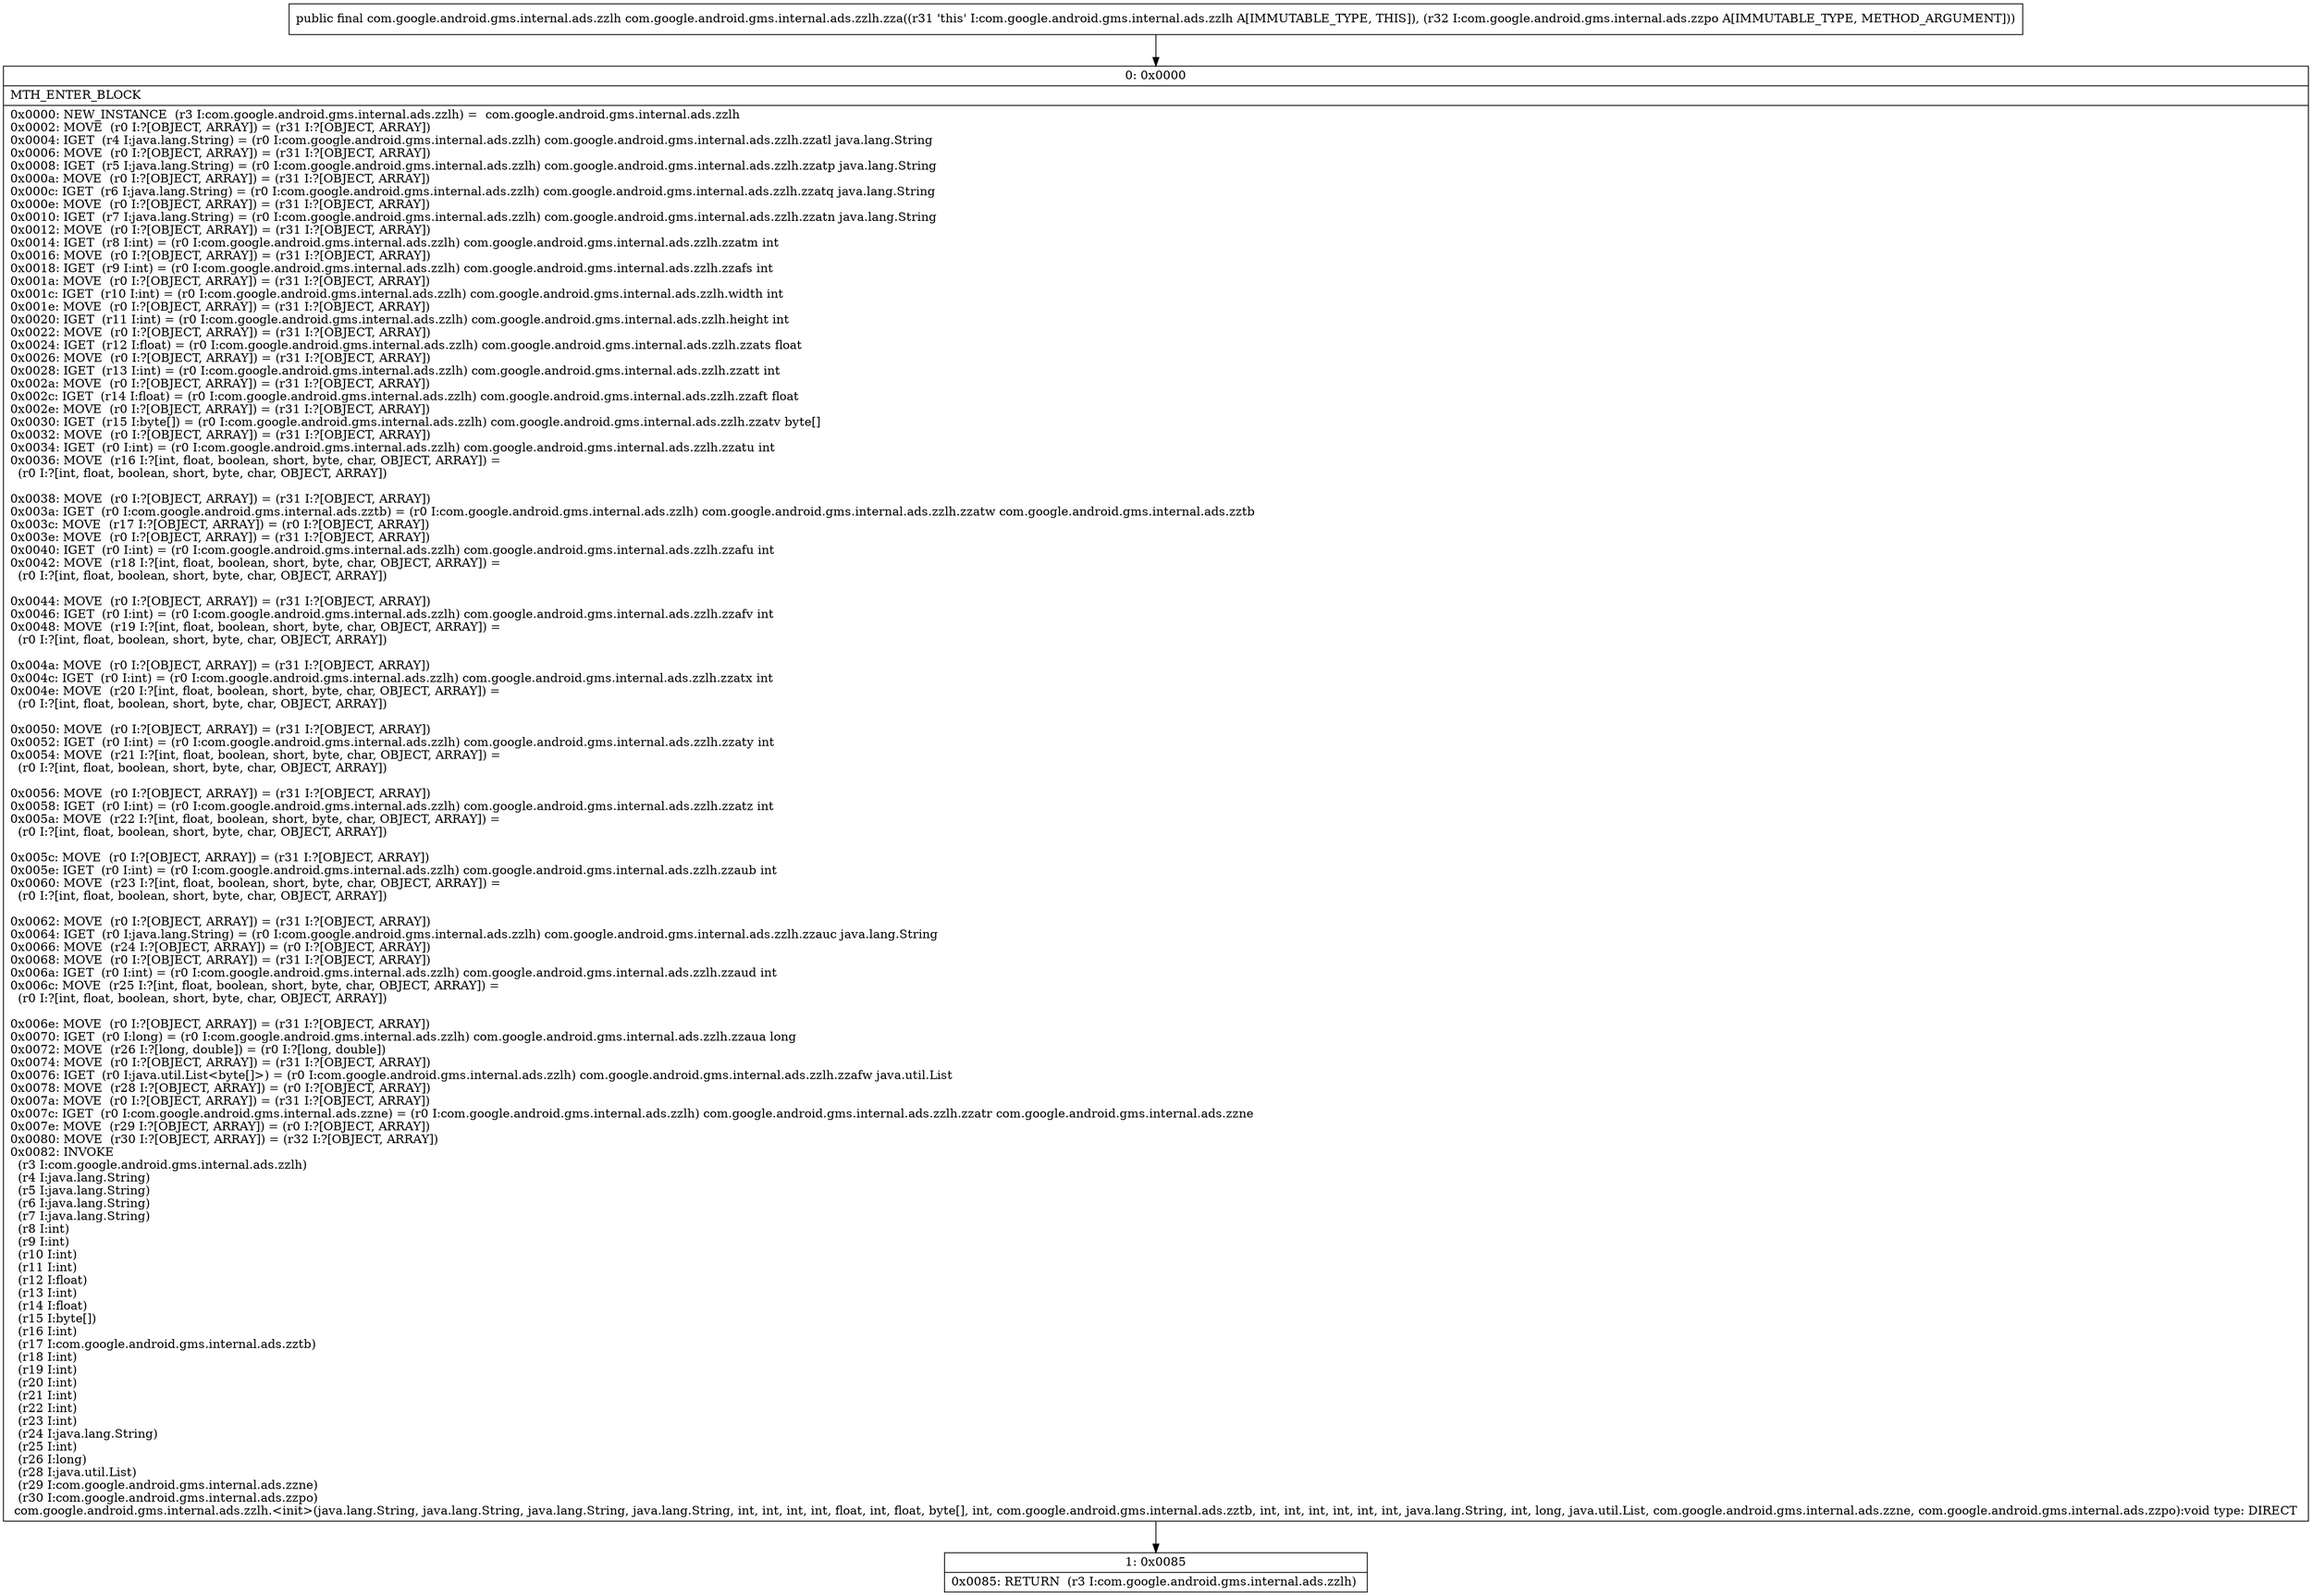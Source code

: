 digraph "CFG forcom.google.android.gms.internal.ads.zzlh.zza(Lcom\/google\/android\/gms\/internal\/ads\/zzpo;)Lcom\/google\/android\/gms\/internal\/ads\/zzlh;" {
Node_0 [shape=record,label="{0\:\ 0x0000|MTH_ENTER_BLOCK\l|0x0000: NEW_INSTANCE  (r3 I:com.google.android.gms.internal.ads.zzlh) =  com.google.android.gms.internal.ads.zzlh \l0x0002: MOVE  (r0 I:?[OBJECT, ARRAY]) = (r31 I:?[OBJECT, ARRAY]) \l0x0004: IGET  (r4 I:java.lang.String) = (r0 I:com.google.android.gms.internal.ads.zzlh) com.google.android.gms.internal.ads.zzlh.zzatl java.lang.String \l0x0006: MOVE  (r0 I:?[OBJECT, ARRAY]) = (r31 I:?[OBJECT, ARRAY]) \l0x0008: IGET  (r5 I:java.lang.String) = (r0 I:com.google.android.gms.internal.ads.zzlh) com.google.android.gms.internal.ads.zzlh.zzatp java.lang.String \l0x000a: MOVE  (r0 I:?[OBJECT, ARRAY]) = (r31 I:?[OBJECT, ARRAY]) \l0x000c: IGET  (r6 I:java.lang.String) = (r0 I:com.google.android.gms.internal.ads.zzlh) com.google.android.gms.internal.ads.zzlh.zzatq java.lang.String \l0x000e: MOVE  (r0 I:?[OBJECT, ARRAY]) = (r31 I:?[OBJECT, ARRAY]) \l0x0010: IGET  (r7 I:java.lang.String) = (r0 I:com.google.android.gms.internal.ads.zzlh) com.google.android.gms.internal.ads.zzlh.zzatn java.lang.String \l0x0012: MOVE  (r0 I:?[OBJECT, ARRAY]) = (r31 I:?[OBJECT, ARRAY]) \l0x0014: IGET  (r8 I:int) = (r0 I:com.google.android.gms.internal.ads.zzlh) com.google.android.gms.internal.ads.zzlh.zzatm int \l0x0016: MOVE  (r0 I:?[OBJECT, ARRAY]) = (r31 I:?[OBJECT, ARRAY]) \l0x0018: IGET  (r9 I:int) = (r0 I:com.google.android.gms.internal.ads.zzlh) com.google.android.gms.internal.ads.zzlh.zzafs int \l0x001a: MOVE  (r0 I:?[OBJECT, ARRAY]) = (r31 I:?[OBJECT, ARRAY]) \l0x001c: IGET  (r10 I:int) = (r0 I:com.google.android.gms.internal.ads.zzlh) com.google.android.gms.internal.ads.zzlh.width int \l0x001e: MOVE  (r0 I:?[OBJECT, ARRAY]) = (r31 I:?[OBJECT, ARRAY]) \l0x0020: IGET  (r11 I:int) = (r0 I:com.google.android.gms.internal.ads.zzlh) com.google.android.gms.internal.ads.zzlh.height int \l0x0022: MOVE  (r0 I:?[OBJECT, ARRAY]) = (r31 I:?[OBJECT, ARRAY]) \l0x0024: IGET  (r12 I:float) = (r0 I:com.google.android.gms.internal.ads.zzlh) com.google.android.gms.internal.ads.zzlh.zzats float \l0x0026: MOVE  (r0 I:?[OBJECT, ARRAY]) = (r31 I:?[OBJECT, ARRAY]) \l0x0028: IGET  (r13 I:int) = (r0 I:com.google.android.gms.internal.ads.zzlh) com.google.android.gms.internal.ads.zzlh.zzatt int \l0x002a: MOVE  (r0 I:?[OBJECT, ARRAY]) = (r31 I:?[OBJECT, ARRAY]) \l0x002c: IGET  (r14 I:float) = (r0 I:com.google.android.gms.internal.ads.zzlh) com.google.android.gms.internal.ads.zzlh.zzaft float \l0x002e: MOVE  (r0 I:?[OBJECT, ARRAY]) = (r31 I:?[OBJECT, ARRAY]) \l0x0030: IGET  (r15 I:byte[]) = (r0 I:com.google.android.gms.internal.ads.zzlh) com.google.android.gms.internal.ads.zzlh.zzatv byte[] \l0x0032: MOVE  (r0 I:?[OBJECT, ARRAY]) = (r31 I:?[OBJECT, ARRAY]) \l0x0034: IGET  (r0 I:int) = (r0 I:com.google.android.gms.internal.ads.zzlh) com.google.android.gms.internal.ads.zzlh.zzatu int \l0x0036: MOVE  (r16 I:?[int, float, boolean, short, byte, char, OBJECT, ARRAY]) = \l  (r0 I:?[int, float, boolean, short, byte, char, OBJECT, ARRAY])\l \l0x0038: MOVE  (r0 I:?[OBJECT, ARRAY]) = (r31 I:?[OBJECT, ARRAY]) \l0x003a: IGET  (r0 I:com.google.android.gms.internal.ads.zztb) = (r0 I:com.google.android.gms.internal.ads.zzlh) com.google.android.gms.internal.ads.zzlh.zzatw com.google.android.gms.internal.ads.zztb \l0x003c: MOVE  (r17 I:?[OBJECT, ARRAY]) = (r0 I:?[OBJECT, ARRAY]) \l0x003e: MOVE  (r0 I:?[OBJECT, ARRAY]) = (r31 I:?[OBJECT, ARRAY]) \l0x0040: IGET  (r0 I:int) = (r0 I:com.google.android.gms.internal.ads.zzlh) com.google.android.gms.internal.ads.zzlh.zzafu int \l0x0042: MOVE  (r18 I:?[int, float, boolean, short, byte, char, OBJECT, ARRAY]) = \l  (r0 I:?[int, float, boolean, short, byte, char, OBJECT, ARRAY])\l \l0x0044: MOVE  (r0 I:?[OBJECT, ARRAY]) = (r31 I:?[OBJECT, ARRAY]) \l0x0046: IGET  (r0 I:int) = (r0 I:com.google.android.gms.internal.ads.zzlh) com.google.android.gms.internal.ads.zzlh.zzafv int \l0x0048: MOVE  (r19 I:?[int, float, boolean, short, byte, char, OBJECT, ARRAY]) = \l  (r0 I:?[int, float, boolean, short, byte, char, OBJECT, ARRAY])\l \l0x004a: MOVE  (r0 I:?[OBJECT, ARRAY]) = (r31 I:?[OBJECT, ARRAY]) \l0x004c: IGET  (r0 I:int) = (r0 I:com.google.android.gms.internal.ads.zzlh) com.google.android.gms.internal.ads.zzlh.zzatx int \l0x004e: MOVE  (r20 I:?[int, float, boolean, short, byte, char, OBJECT, ARRAY]) = \l  (r0 I:?[int, float, boolean, short, byte, char, OBJECT, ARRAY])\l \l0x0050: MOVE  (r0 I:?[OBJECT, ARRAY]) = (r31 I:?[OBJECT, ARRAY]) \l0x0052: IGET  (r0 I:int) = (r0 I:com.google.android.gms.internal.ads.zzlh) com.google.android.gms.internal.ads.zzlh.zzaty int \l0x0054: MOVE  (r21 I:?[int, float, boolean, short, byte, char, OBJECT, ARRAY]) = \l  (r0 I:?[int, float, boolean, short, byte, char, OBJECT, ARRAY])\l \l0x0056: MOVE  (r0 I:?[OBJECT, ARRAY]) = (r31 I:?[OBJECT, ARRAY]) \l0x0058: IGET  (r0 I:int) = (r0 I:com.google.android.gms.internal.ads.zzlh) com.google.android.gms.internal.ads.zzlh.zzatz int \l0x005a: MOVE  (r22 I:?[int, float, boolean, short, byte, char, OBJECT, ARRAY]) = \l  (r0 I:?[int, float, boolean, short, byte, char, OBJECT, ARRAY])\l \l0x005c: MOVE  (r0 I:?[OBJECT, ARRAY]) = (r31 I:?[OBJECT, ARRAY]) \l0x005e: IGET  (r0 I:int) = (r0 I:com.google.android.gms.internal.ads.zzlh) com.google.android.gms.internal.ads.zzlh.zzaub int \l0x0060: MOVE  (r23 I:?[int, float, boolean, short, byte, char, OBJECT, ARRAY]) = \l  (r0 I:?[int, float, boolean, short, byte, char, OBJECT, ARRAY])\l \l0x0062: MOVE  (r0 I:?[OBJECT, ARRAY]) = (r31 I:?[OBJECT, ARRAY]) \l0x0064: IGET  (r0 I:java.lang.String) = (r0 I:com.google.android.gms.internal.ads.zzlh) com.google.android.gms.internal.ads.zzlh.zzauc java.lang.String \l0x0066: MOVE  (r24 I:?[OBJECT, ARRAY]) = (r0 I:?[OBJECT, ARRAY]) \l0x0068: MOVE  (r0 I:?[OBJECT, ARRAY]) = (r31 I:?[OBJECT, ARRAY]) \l0x006a: IGET  (r0 I:int) = (r0 I:com.google.android.gms.internal.ads.zzlh) com.google.android.gms.internal.ads.zzlh.zzaud int \l0x006c: MOVE  (r25 I:?[int, float, boolean, short, byte, char, OBJECT, ARRAY]) = \l  (r0 I:?[int, float, boolean, short, byte, char, OBJECT, ARRAY])\l \l0x006e: MOVE  (r0 I:?[OBJECT, ARRAY]) = (r31 I:?[OBJECT, ARRAY]) \l0x0070: IGET  (r0 I:long) = (r0 I:com.google.android.gms.internal.ads.zzlh) com.google.android.gms.internal.ads.zzlh.zzaua long \l0x0072: MOVE  (r26 I:?[long, double]) = (r0 I:?[long, double]) \l0x0074: MOVE  (r0 I:?[OBJECT, ARRAY]) = (r31 I:?[OBJECT, ARRAY]) \l0x0076: IGET  (r0 I:java.util.List\<byte[]\>) = (r0 I:com.google.android.gms.internal.ads.zzlh) com.google.android.gms.internal.ads.zzlh.zzafw java.util.List \l0x0078: MOVE  (r28 I:?[OBJECT, ARRAY]) = (r0 I:?[OBJECT, ARRAY]) \l0x007a: MOVE  (r0 I:?[OBJECT, ARRAY]) = (r31 I:?[OBJECT, ARRAY]) \l0x007c: IGET  (r0 I:com.google.android.gms.internal.ads.zzne) = (r0 I:com.google.android.gms.internal.ads.zzlh) com.google.android.gms.internal.ads.zzlh.zzatr com.google.android.gms.internal.ads.zzne \l0x007e: MOVE  (r29 I:?[OBJECT, ARRAY]) = (r0 I:?[OBJECT, ARRAY]) \l0x0080: MOVE  (r30 I:?[OBJECT, ARRAY]) = (r32 I:?[OBJECT, ARRAY]) \l0x0082: INVOKE  \l  (r3 I:com.google.android.gms.internal.ads.zzlh)\l  (r4 I:java.lang.String)\l  (r5 I:java.lang.String)\l  (r6 I:java.lang.String)\l  (r7 I:java.lang.String)\l  (r8 I:int)\l  (r9 I:int)\l  (r10 I:int)\l  (r11 I:int)\l  (r12 I:float)\l  (r13 I:int)\l  (r14 I:float)\l  (r15 I:byte[])\l  (r16 I:int)\l  (r17 I:com.google.android.gms.internal.ads.zztb)\l  (r18 I:int)\l  (r19 I:int)\l  (r20 I:int)\l  (r21 I:int)\l  (r22 I:int)\l  (r23 I:int)\l  (r24 I:java.lang.String)\l  (r25 I:int)\l  (r26 I:long)\l  (r28 I:java.util.List)\l  (r29 I:com.google.android.gms.internal.ads.zzne)\l  (r30 I:com.google.android.gms.internal.ads.zzpo)\l com.google.android.gms.internal.ads.zzlh.\<init\>(java.lang.String, java.lang.String, java.lang.String, java.lang.String, int, int, int, int, float, int, float, byte[], int, com.google.android.gms.internal.ads.zztb, int, int, int, int, int, int, java.lang.String, int, long, java.util.List, com.google.android.gms.internal.ads.zzne, com.google.android.gms.internal.ads.zzpo):void type: DIRECT \l}"];
Node_1 [shape=record,label="{1\:\ 0x0085|0x0085: RETURN  (r3 I:com.google.android.gms.internal.ads.zzlh) \l}"];
MethodNode[shape=record,label="{public final com.google.android.gms.internal.ads.zzlh com.google.android.gms.internal.ads.zzlh.zza((r31 'this' I:com.google.android.gms.internal.ads.zzlh A[IMMUTABLE_TYPE, THIS]), (r32 I:com.google.android.gms.internal.ads.zzpo A[IMMUTABLE_TYPE, METHOD_ARGUMENT])) }"];
MethodNode -> Node_0;
Node_0 -> Node_1;
}

